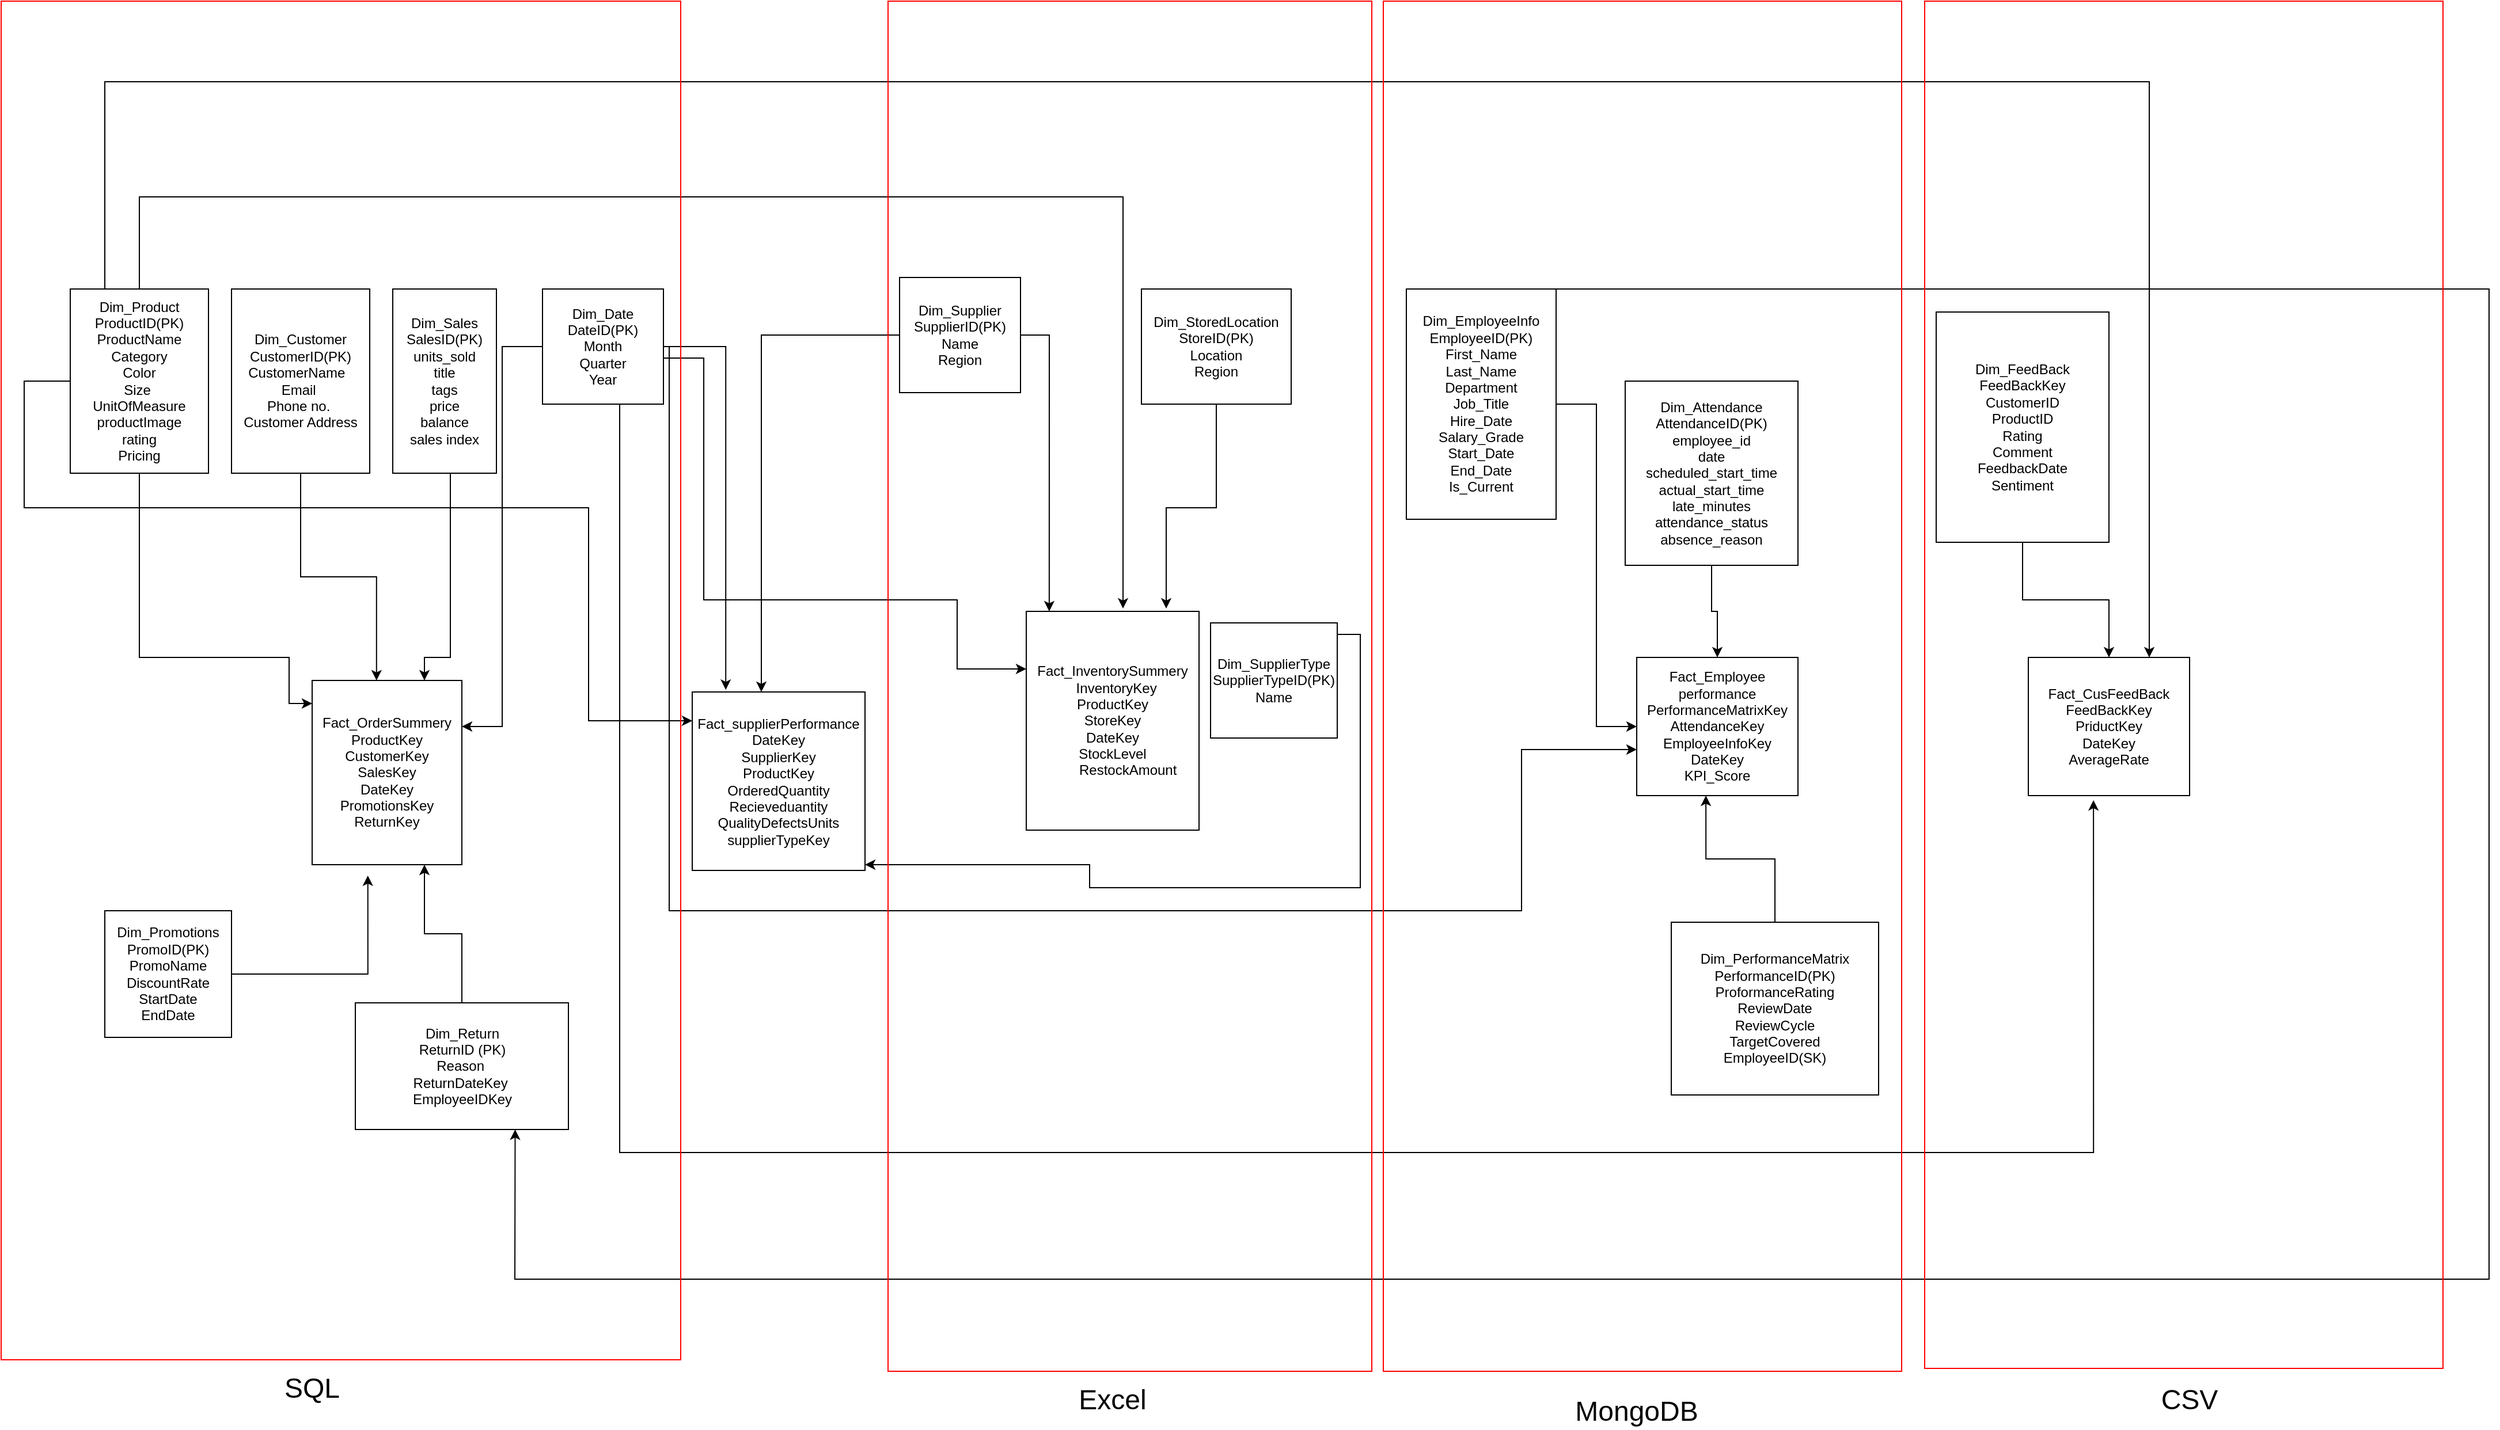 <mxfile version="27.2.0">
  <diagram name="Page-1" id="1VJ7KjKDs_0ZMosXBgvs">
    <mxGraphModel dx="2239" dy="650" grid="1" gridSize="10" guides="1" tooltips="1" connect="1" arrows="1" fold="1" page="1" pageScale="1" pageWidth="850" pageHeight="1100" math="0" shadow="0">
      <root>
        <mxCell id="0" />
        <mxCell id="1" parent="0" />
        <mxCell id="3abnYxzULvc83pKUkviv-35" value="" style="edgeStyle=orthogonalEdgeStyle;rounded=0;orthogonalLoop=1;jettySize=auto;html=1;" parent="1" source="wrTLbTTsH6VFI9BlZv4b-9" target="Nsz1IoEC6ToBLyyu27T0-3" edge="1">
          <mxGeometry relative="1" as="geometry" />
        </mxCell>
        <mxCell id="wrTLbTTsH6VFI9BlZv4b-9" value="Dim_Attendance&lt;div&gt;AttendanceID(PK)&lt;/div&gt;&lt;div&gt;employee_id&lt;/div&gt;&lt;div&gt;date&lt;/div&gt;&lt;div&gt;scheduled_start_time&lt;/div&gt;&lt;div&gt;actual_start_time&lt;/div&gt;&lt;div&gt;late_minutes&lt;/div&gt;&lt;div&gt;attendance_status&lt;/div&gt;&lt;div&gt;absence_reason&lt;/div&gt;" style="whiteSpace=wrap;html=1;align=center;" parent="1" vertex="1">
          <mxGeometry x="1290" y="540" width="150" height="160" as="geometry" />
        </mxCell>
        <mxCell id="3abnYxzULvc83pKUkviv-29" style="edgeStyle=orthogonalEdgeStyle;rounded=0;orthogonalLoop=1;jettySize=auto;html=1;entryX=0;entryY=0.5;entryDx=0;entryDy=0;" parent="1" source="wrTLbTTsH6VFI9BlZv4b-11" target="Nsz1IoEC6ToBLyyu27T0-3" edge="1">
          <mxGeometry relative="1" as="geometry" />
        </mxCell>
        <mxCell id="wrTLbTTsH6VFI9BlZv4b-11" value="Dim_EmployeeInfo&lt;div&gt;&lt;div&gt;EmployeeID(PK)&lt;/div&gt;&lt;div&gt;First_Name&lt;/div&gt;&lt;div&gt;Last_Name&lt;/div&gt;&lt;div&gt;Department&lt;/div&gt;&lt;div&gt;Job_Title&lt;/div&gt;&lt;div&gt;Hire_Date&lt;/div&gt;&lt;div&gt;Salary_Grade&lt;/div&gt;&lt;div&gt;Start_Date&lt;/div&gt;&lt;div&gt;End_Date&lt;/div&gt;&lt;div&gt;Is_Current&lt;/div&gt;&lt;/div&gt;" style="whiteSpace=wrap;html=1;align=center;" parent="1" vertex="1">
          <mxGeometry x="1100" y="460" width="130" height="200" as="geometry" />
        </mxCell>
        <mxCell id="Nsz1IoEC6ToBLyyu27T0-1" value="Fact_OrderSummery&lt;div&gt;ProductKey&lt;/div&gt;&lt;div&gt;CustomerKey&lt;/div&gt;&lt;div&gt;SalesKey&lt;/div&gt;&lt;div&gt;DateKey&lt;/div&gt;&lt;div&gt;PromotionsKey&lt;/div&gt;&lt;div&gt;ReturnKey&lt;/div&gt;" style="whiteSpace=wrap;html=1;align=center;" parent="1" vertex="1">
          <mxGeometry x="150" y="800" width="130" height="160" as="geometry" />
        </mxCell>
        <mxCell id="Nsz1IoEC6ToBLyyu27T0-2" value="Fact_InventorySummery&lt;div&gt;&lt;div&gt;&amp;nbsp; InventoryKey&lt;/div&gt;&lt;div&gt;&lt;span style=&quot;white-space: normal;&quot;&gt;ProductKey&lt;/span&gt;&lt;/div&gt;&lt;div&gt;&lt;span style=&quot;white-space: normal;&quot;&gt;StoreKey&lt;/span&gt;&lt;/div&gt;&lt;div&gt;&lt;span style=&quot;white-space: normal;&quot;&gt;DateKey&lt;/span&gt;&lt;/div&gt;&lt;div&gt;&lt;span style=&quot;white-space: normal;&quot;&gt;StockLevel&lt;/span&gt;&lt;/div&gt;&lt;div&gt;&lt;span style=&quot;white-space: normal;&quot;&gt;&lt;span style=&quot;white-space:pre&quot;&gt;&#x9;&lt;/span&gt;RestockAmount&lt;/span&gt;&lt;/div&gt;&lt;/div&gt;" style="whiteSpace=wrap;html=1;align=center;" parent="1" vertex="1">
          <mxGeometry x="770" y="740" width="150" height="190" as="geometry" />
        </mxCell>
        <mxCell id="Nsz1IoEC6ToBLyyu27T0-3" value="Fact_Employee performance&lt;div&gt;PerformanceMatrixKey&lt;/div&gt;&lt;div&gt;AttendanceKey&lt;/div&gt;&lt;div&gt;EmployeeInfoKey&lt;/div&gt;&lt;div&gt;DateKey&lt;/div&gt;&lt;div&gt;KPI_Score&lt;/div&gt;" style="whiteSpace=wrap;html=1;align=center;" parent="1" vertex="1">
          <mxGeometry x="1300" y="780" width="140" height="120" as="geometry" />
        </mxCell>
        <mxCell id="3abnYxzULvc83pKUkviv-3" style="edgeStyle=orthogonalEdgeStyle;rounded=0;orthogonalLoop=1;jettySize=auto;html=1;exitX=0.5;exitY=1;exitDx=0;exitDy=0;" parent="1" source="3abnYxzULvc83pKUkviv-1" target="Nsz1IoEC6ToBLyyu27T0-1" edge="1">
          <mxGeometry relative="1" as="geometry">
            <Array as="points">
              <mxPoint y="780" />
              <mxPoint x="130" y="780" />
              <mxPoint x="130" y="820" />
            </Array>
          </mxGeometry>
        </mxCell>
        <mxCell id="3abnYxzULvc83pKUkviv-37" style="edgeStyle=orthogonalEdgeStyle;rounded=0;orthogonalLoop=1;jettySize=auto;html=1;" parent="1" source="3abnYxzULvc83pKUkviv-1" target="3abnYxzULvc83pKUkviv-19" edge="1">
          <mxGeometry relative="1" as="geometry">
            <Array as="points">
              <mxPoint x="-100" y="540" />
              <mxPoint x="-100" y="650" />
              <mxPoint x="390" y="650" />
              <mxPoint x="390" y="835" />
            </Array>
          </mxGeometry>
        </mxCell>
        <mxCell id="1DlEPTeBf1zea0rxQoY_-5" style="edgeStyle=orthogonalEdgeStyle;rounded=0;orthogonalLoop=1;jettySize=auto;html=1;entryX=0.75;entryY=0;entryDx=0;entryDy=0;" parent="1" source="3abnYxzULvc83pKUkviv-1" target="1DlEPTeBf1zea0rxQoY_-2" edge="1">
          <mxGeometry relative="1" as="geometry">
            <mxPoint x="-260" y="870" as="targetPoint" />
            <Array as="points">
              <mxPoint x="-30" y="280" />
              <mxPoint x="1745" y="280" />
            </Array>
          </mxGeometry>
        </mxCell>
        <mxCell id="3abnYxzULvc83pKUkviv-1" value="&lt;div&gt;&lt;div&gt;Dim_Product&lt;/div&gt;&lt;div&gt;ProductID(PK)&lt;/div&gt;&lt;div&gt;ProductName&lt;/div&gt;&lt;div&gt;Category&lt;/div&gt;&lt;div&gt;Color&lt;/div&gt;&lt;div&gt;Size&amp;nbsp;&lt;/div&gt;&lt;div&gt;UnitOfMeasure&lt;/div&gt;&lt;/div&gt;&lt;div&gt;productImage&lt;/div&gt;&lt;div&gt;rating&lt;/div&gt;&lt;div&gt;Pricing&lt;/div&gt;" style="whiteSpace=wrap;html=1;align=center;" parent="1" vertex="1">
          <mxGeometry x="-60" y="460" width="120" height="160" as="geometry" />
        </mxCell>
        <mxCell id="3abnYxzULvc83pKUkviv-2" value="&lt;div&gt;&lt;div&gt;Dim_Customer&lt;/div&gt;&lt;div&gt;CustomerID(PK)&lt;/div&gt;&lt;div&gt;CustomerName&amp;nbsp;&amp;nbsp;&lt;/div&gt;&lt;div&gt;Email&amp;nbsp;&lt;/div&gt;&lt;div&gt;Phone no.&amp;nbsp;&lt;/div&gt;&lt;div&gt;Customer Address&lt;/div&gt;&lt;/div&gt;" style="whiteSpace=wrap;html=1;align=center;" parent="1" vertex="1">
          <mxGeometry x="80" y="460" width="120" height="160" as="geometry" />
        </mxCell>
        <mxCell id="3abnYxzULvc83pKUkviv-4" style="edgeStyle=orthogonalEdgeStyle;rounded=0;orthogonalLoop=1;jettySize=auto;html=1;entryX=0.43;entryY=0;entryDx=0;entryDy=0;entryPerimeter=0;" parent="1" source="3abnYxzULvc83pKUkviv-2" target="Nsz1IoEC6ToBLyyu27T0-1" edge="1">
          <mxGeometry relative="1" as="geometry" />
        </mxCell>
        <mxCell id="3abnYxzULvc83pKUkviv-13" value="Dim_Sales&lt;div&gt;SalesID(PK)&lt;br&gt;&lt;div&gt;units_sold&lt;/div&gt;&lt;div&gt;title&lt;/div&gt;&lt;div&gt;tags&lt;/div&gt;&lt;div&gt;price&lt;/div&gt;&lt;div&gt;balance&lt;/div&gt;&lt;div&gt;sales index&lt;/div&gt;&lt;/div&gt;" style="whiteSpace=wrap;html=1;align=center;" parent="1" vertex="1">
          <mxGeometry x="220" y="460" width="90" height="160" as="geometry" />
        </mxCell>
        <mxCell id="3abnYxzULvc83pKUkviv-14" style="edgeStyle=orthogonalEdgeStyle;rounded=0;orthogonalLoop=1;jettySize=auto;html=1;entryX=0.75;entryY=0;entryDx=0;entryDy=0;" parent="1" source="3abnYxzULvc83pKUkviv-13" target="Nsz1IoEC6ToBLyyu27T0-1" edge="1">
          <mxGeometry relative="1" as="geometry">
            <mxPoint x="280" y="780" as="targetPoint" />
            <Array as="points">
              <mxPoint x="270" y="780" />
              <mxPoint x="247" y="780" />
            </Array>
          </mxGeometry>
        </mxCell>
        <mxCell id="3abnYxzULvc83pKUkviv-15" value="Dim_Promotions&lt;div&gt;&lt;div&gt;PromoID(PK)&lt;/div&gt;&lt;div&gt;PromoName&lt;/div&gt;&lt;div&gt;DiscountRate&lt;/div&gt;&lt;div&gt;StartDate&lt;/div&gt;&lt;div&gt;EndDate&lt;/div&gt;&lt;/div&gt;" style="whiteSpace=wrap;html=1;align=center;" parent="1" vertex="1">
          <mxGeometry x="-30" y="1000" width="110" height="110" as="geometry" />
        </mxCell>
        <mxCell id="3abnYxzULvc83pKUkviv-16" style="edgeStyle=orthogonalEdgeStyle;rounded=0;orthogonalLoop=1;jettySize=auto;html=1;entryX=0.372;entryY=1.059;entryDx=0;entryDy=0;entryPerimeter=0;" parent="1" source="3abnYxzULvc83pKUkviv-15" target="Nsz1IoEC6ToBLyyu27T0-1" edge="1">
          <mxGeometry relative="1" as="geometry" />
        </mxCell>
        <mxCell id="3abnYxzULvc83pKUkviv-18" style="edgeStyle=orthogonalEdgeStyle;rounded=0;orthogonalLoop=1;jettySize=auto;html=1;entryX=0.75;entryY=1;entryDx=0;entryDy=0;" parent="1" source="3abnYxzULvc83pKUkviv-17" target="Nsz1IoEC6ToBLyyu27T0-1" edge="1">
          <mxGeometry relative="1" as="geometry" />
        </mxCell>
        <mxCell id="3abnYxzULvc83pKUkviv-17" value="&lt;div&gt;Dim_Return&lt;/div&gt;&lt;div&gt;ReturnID (PK)&lt;/div&gt;&lt;div&gt;Reason&amp;nbsp;&lt;/div&gt;&lt;div&gt;ReturnDateKey&amp;nbsp;&lt;/div&gt;&lt;div&gt;EmployeeIDKey&lt;/div&gt;" style="whiteSpace=wrap;html=1;align=center;" parent="1" vertex="1">
          <mxGeometry x="187.5" y="1080" width="185" height="110" as="geometry" />
        </mxCell>
        <mxCell id="3abnYxzULvc83pKUkviv-19" value="Fact_supplierPerformance&lt;div&gt;DateKey&lt;/div&gt;&lt;div&gt;SupplierKey&lt;/div&gt;&lt;div&gt;ProductKey&lt;/div&gt;&lt;div&gt;OrderedQuantity&lt;/div&gt;&lt;div&gt;Recieveduantity&lt;/div&gt;&lt;div&gt;QualityDefectsUnits&lt;/div&gt;&lt;div&gt;supplierTypeKey&lt;/div&gt;" style="whiteSpace=wrap;html=1;align=center;" parent="1" vertex="1">
          <mxGeometry x="480" y="810" width="150" height="155" as="geometry" />
        </mxCell>
        <mxCell id="3abnYxzULvc83pKUkviv-22" style="edgeStyle=orthogonalEdgeStyle;rounded=0;orthogonalLoop=1;jettySize=auto;html=1;entryX=1;entryY=0.25;entryDx=0;entryDy=0;" parent="1" source="3abnYxzULvc83pKUkviv-20" target="Nsz1IoEC6ToBLyyu27T0-1" edge="1">
          <mxGeometry relative="1" as="geometry" />
        </mxCell>
        <mxCell id="3abnYxzULvc83pKUkviv-26" style="edgeStyle=orthogonalEdgeStyle;rounded=0;orthogonalLoop=1;jettySize=auto;html=1;" parent="1" source="3abnYxzULvc83pKUkviv-20" target="Nsz1IoEC6ToBLyyu27T0-2" edge="1">
          <mxGeometry relative="1" as="geometry">
            <Array as="points">
              <mxPoint x="490" y="520" />
              <mxPoint x="490" y="730" />
              <mxPoint x="710" y="730" />
              <mxPoint x="710" y="790" />
            </Array>
          </mxGeometry>
        </mxCell>
        <mxCell id="3abnYxzULvc83pKUkviv-33" style="edgeStyle=orthogonalEdgeStyle;rounded=0;orthogonalLoop=1;jettySize=auto;html=1;" parent="1" source="3abnYxzULvc83pKUkviv-20" target="Nsz1IoEC6ToBLyyu27T0-3" edge="1">
          <mxGeometry relative="1" as="geometry">
            <Array as="points">
              <mxPoint x="460" y="1000" />
              <mxPoint x="1200" y="1000" />
              <mxPoint x="1200" y="860" />
            </Array>
          </mxGeometry>
        </mxCell>
        <mxCell id="3abnYxzULvc83pKUkviv-20" value="Dim_Date&lt;div&gt;&lt;div&gt;DateID(PK)&lt;/div&gt;&lt;div&gt;&lt;span style=&quot;white-space: normal;&quot;&gt;Month&lt;/span&gt;&lt;/div&gt;&lt;div&gt;&lt;span style=&quot;white-space: normal;&quot;&gt;Quarter&lt;/span&gt;&lt;/div&gt;&lt;div&gt;&lt;span style=&quot;white-space: normal;&quot;&gt;Year&lt;/span&gt;&lt;/div&gt;&lt;/div&gt;" style="whiteSpace=wrap;html=1;align=center;" parent="1" vertex="1">
          <mxGeometry x="350" y="460" width="105" height="100" as="geometry" />
        </mxCell>
        <mxCell id="3abnYxzULvc83pKUkviv-21" style="edgeStyle=orthogonalEdgeStyle;rounded=0;orthogonalLoop=1;jettySize=auto;html=1;entryX=0.56;entryY=-0.013;entryDx=0;entryDy=0;entryPerimeter=0;" parent="1" source="3abnYxzULvc83pKUkviv-1" target="Nsz1IoEC6ToBLyyu27T0-2" edge="1">
          <mxGeometry relative="1" as="geometry">
            <Array as="points">
              <mxPoint y="380" />
              <mxPoint x="854" y="380" />
            </Array>
          </mxGeometry>
        </mxCell>
        <mxCell id="3abnYxzULvc83pKUkviv-23" value="&lt;div&gt;Dim_Supplier&lt;/div&gt;&lt;div&gt;&lt;div&gt;SupplierID(PK)&lt;/div&gt;&lt;div&gt;&lt;span style=&quot;white-space: normal;&quot;&gt;Name&lt;/span&gt;&lt;/div&gt;&lt;div&gt;&lt;span style=&quot;white-space: normal;&quot;&gt;Region&lt;/span&gt;&lt;/div&gt;&lt;/div&gt;" style="whiteSpace=wrap;html=1;align=center;" parent="1" vertex="1">
          <mxGeometry x="660" y="450" width="105" height="100" as="geometry" />
        </mxCell>
        <mxCell id="3abnYxzULvc83pKUkviv-24" style="edgeStyle=orthogonalEdgeStyle;rounded=0;orthogonalLoop=1;jettySize=auto;html=1;entryX=0.133;entryY=0;entryDx=0;entryDy=0;entryPerimeter=0;" parent="1" source="3abnYxzULvc83pKUkviv-23" target="Nsz1IoEC6ToBLyyu27T0-2" edge="1">
          <mxGeometry relative="1" as="geometry" />
        </mxCell>
        <mxCell id="3abnYxzULvc83pKUkviv-25" style="edgeStyle=orthogonalEdgeStyle;rounded=0;orthogonalLoop=1;jettySize=auto;html=1;entryX=0.4;entryY=0;entryDx=0;entryDy=0;entryPerimeter=0;" parent="1" source="3abnYxzULvc83pKUkviv-23" target="3abnYxzULvc83pKUkviv-19" edge="1">
          <mxGeometry relative="1" as="geometry" />
        </mxCell>
        <mxCell id="3abnYxzULvc83pKUkviv-27" value="&lt;div&gt;Dim_StoredLocation&lt;/div&gt;&lt;div&gt;StoreID(PK)&lt;/div&gt;&lt;div&gt;&lt;span style=&quot;white-space: normal;&quot;&gt;Location&lt;/span&gt;&lt;/div&gt;&lt;div&gt;&lt;span style=&quot;white-space: normal;&quot;&gt;Region&lt;/span&gt;&lt;/div&gt;" style="whiteSpace=wrap;html=1;align=center;" parent="1" vertex="1">
          <mxGeometry x="870" y="460" width="130" height="100" as="geometry" />
        </mxCell>
        <mxCell id="3abnYxzULvc83pKUkviv-28" style="edgeStyle=orthogonalEdgeStyle;rounded=0;orthogonalLoop=1;jettySize=auto;html=1;entryX=0.81;entryY=-0.013;entryDx=0;entryDy=0;entryPerimeter=0;" parent="1" source="3abnYxzULvc83pKUkviv-27" target="Nsz1IoEC6ToBLyyu27T0-2" edge="1">
          <mxGeometry relative="1" as="geometry" />
        </mxCell>
        <mxCell id="3abnYxzULvc83pKUkviv-31" value="Dim_PerformanceMatrix&lt;div&gt;PerformanceID(PK)&lt;br&gt;&lt;div&gt;ProformanceRating&lt;/div&gt;&lt;div&gt;ReviewDate&lt;/div&gt;&lt;div&gt;ReviewCycle&lt;/div&gt;&lt;div&gt;TargetCovered&lt;/div&gt;&lt;div&gt;EmployeeID(SK)&lt;/div&gt;&lt;/div&gt;" style="whiteSpace=wrap;html=1;align=center;" parent="1" vertex="1">
          <mxGeometry x="1330" y="1010" width="180" height="150" as="geometry" />
        </mxCell>
        <mxCell id="3abnYxzULvc83pKUkviv-32" style="edgeStyle=orthogonalEdgeStyle;rounded=0;orthogonalLoop=1;jettySize=auto;html=1;entryX=0.429;entryY=1;entryDx=0;entryDy=0;entryPerimeter=0;" parent="1" source="3abnYxzULvc83pKUkviv-31" target="Nsz1IoEC6ToBLyyu27T0-3" edge="1">
          <mxGeometry relative="1" as="geometry" />
        </mxCell>
        <mxCell id="3abnYxzULvc83pKUkviv-40" style="edgeStyle=orthogonalEdgeStyle;rounded=0;orthogonalLoop=1;jettySize=auto;html=1;entryX=0.194;entryY=-0.012;entryDx=0;entryDy=0;entryPerimeter=0;" parent="1" source="3abnYxzULvc83pKUkviv-20" target="3abnYxzULvc83pKUkviv-19" edge="1">
          <mxGeometry relative="1" as="geometry" />
        </mxCell>
        <mxCell id="1DlEPTeBf1zea0rxQoY_-2" value="Fact_CusFeedBack&lt;div&gt;FeedBackKey&lt;/div&gt;&lt;div&gt;PriductKey&lt;/div&gt;&lt;div&gt;DateKey&lt;/div&gt;&lt;div&gt;AverageRate&lt;/div&gt;" style="whiteSpace=wrap;html=1;align=center;" parent="1" vertex="1">
          <mxGeometry x="1640" y="780" width="140" height="120" as="geometry" />
        </mxCell>
        <mxCell id="1DlEPTeBf1zea0rxQoY_-4" style="edgeStyle=orthogonalEdgeStyle;rounded=0;orthogonalLoop=1;jettySize=auto;html=1;entryX=0.5;entryY=0;entryDx=0;entryDy=0;" parent="1" source="1DlEPTeBf1zea0rxQoY_-3" target="1DlEPTeBf1zea0rxQoY_-2" edge="1">
          <mxGeometry relative="1" as="geometry" />
        </mxCell>
        <mxCell id="1DlEPTeBf1zea0rxQoY_-3" value="&lt;div&gt;Dim_FeedBack&lt;/div&gt;&lt;div&gt;FeedBackKey&lt;/div&gt;&lt;div&gt;CustomerID&lt;/div&gt;&lt;div&gt;ProductID&lt;/div&gt;&lt;div&gt;Rating&lt;/div&gt;&lt;div&gt;Comment&lt;/div&gt;&lt;div&gt;FeedbackDate&lt;/div&gt;&lt;div&gt;Sentiment&lt;/div&gt;" style="whiteSpace=wrap;html=1;align=center;" parent="1" vertex="1">
          <mxGeometry x="1560" y="480" width="150" height="200" as="geometry" />
        </mxCell>
        <mxCell id="1DlEPTeBf1zea0rxQoY_-6" style="edgeStyle=orthogonalEdgeStyle;rounded=0;orthogonalLoop=1;jettySize=auto;html=1;entryX=0.404;entryY=1.033;entryDx=0;entryDy=0;entryPerimeter=0;" parent="1" source="3abnYxzULvc83pKUkviv-20" target="1DlEPTeBf1zea0rxQoY_-2" edge="1">
          <mxGeometry relative="1" as="geometry">
            <Array as="points">
              <mxPoint x="417" y="1210" />
              <mxPoint x="1697" y="1210" />
            </Array>
          </mxGeometry>
        </mxCell>
        <mxCell id="4ICp18lcvIGxHicSxw5o-1" value="&lt;div&gt;Dim_SupplierType&lt;/div&gt;&lt;div&gt;&lt;div&gt;SupplierTypeID(PK)&lt;/div&gt;&lt;/div&gt;&lt;div&gt;Name&lt;/div&gt;" style="whiteSpace=wrap;html=1;align=center;" parent="1" vertex="1">
          <mxGeometry x="930" y="750" width="110" height="100" as="geometry" />
        </mxCell>
        <mxCell id="4ICp18lcvIGxHicSxw5o-2" style="edgeStyle=orthogonalEdgeStyle;rounded=0;orthogonalLoop=1;jettySize=auto;html=1;" parent="1" source="4ICp18lcvIGxHicSxw5o-1" target="3abnYxzULvc83pKUkviv-19" edge="1">
          <mxGeometry relative="1" as="geometry">
            <Array as="points">
              <mxPoint x="1060" y="760" />
              <mxPoint x="1060" y="980" />
              <mxPoint x="825" y="980" />
              <mxPoint x="825" y="960" />
            </Array>
          </mxGeometry>
        </mxCell>
        <mxCell id="6RMni56ttawG6uvNeTiY-2" value="" style="endArrow=classic;html=1;rounded=0;exitX=1;exitY=0;exitDx=0;exitDy=0;entryX=0.75;entryY=1;entryDx=0;entryDy=0;" parent="1" source="wrTLbTTsH6VFI9BlZv4b-11" target="3abnYxzULvc83pKUkviv-17" edge="1">
          <mxGeometry width="50" height="50" relative="1" as="geometry">
            <mxPoint x="1090" y="1450" as="sourcePoint" />
            <mxPoint x="320" y="1320" as="targetPoint" />
            <Array as="points">
              <mxPoint x="2040" y="460" />
              <mxPoint x="2040" y="1320" />
              <mxPoint x="326" y="1320" />
            </Array>
          </mxGeometry>
        </mxCell>
        <mxCell id="6RMni56ttawG6uvNeTiY-4" value="" style="rounded=0;whiteSpace=wrap;html=1;fillColor=none;strokeColor=#FF0000;" parent="1" vertex="1">
          <mxGeometry x="1080" y="210" width="450" height="1190" as="geometry" />
        </mxCell>
        <mxCell id="6RMni56ttawG6uvNeTiY-5" value="" style="rounded=0;whiteSpace=wrap;html=1;fillColor=none;strokeColor=#FF0000;" parent="1" vertex="1">
          <mxGeometry x="1550" y="210" width="450" height="1187.5" as="geometry" />
        </mxCell>
        <mxCell id="6RMni56ttawG6uvNeTiY-6" value="" style="rounded=0;whiteSpace=wrap;html=1;fillColor=none;strokeColor=#FF0000;" parent="1" vertex="1">
          <mxGeometry x="650" y="210" width="420" height="1190" as="geometry" />
        </mxCell>
        <mxCell id="6RMni56ttawG6uvNeTiY-7" value="" style="rounded=0;whiteSpace=wrap;html=1;fillColor=none;strokeColor=#FF0000;" parent="1" vertex="1">
          <mxGeometry x="-120" y="210" width="590" height="1180" as="geometry" />
        </mxCell>
        <mxCell id="6RMni56ttawG6uvNeTiY-8" value="&lt;font style=&quot;font-size: 24px;&quot;&gt;SQL&lt;/font&gt;" style="text;html=1;align=center;verticalAlign=middle;whiteSpace=wrap;rounded=0;" parent="1" vertex="1">
          <mxGeometry x="120" y="1400" width="60" height="30" as="geometry" />
        </mxCell>
        <mxCell id="6RMni56ttawG6uvNeTiY-9" value="&lt;font style=&quot;font-size: 24px;&quot;&gt;Excel&lt;/font&gt;" style="text;html=1;align=center;verticalAlign=middle;whiteSpace=wrap;rounded=0;" parent="1" vertex="1">
          <mxGeometry x="815" y="1410" width="60" height="30" as="geometry" />
        </mxCell>
        <mxCell id="6RMni56ttawG6uvNeTiY-10" value="&lt;font style=&quot;font-size: 24px;&quot;&gt;MongoDB&lt;/font&gt;" style="text;html=1;align=center;verticalAlign=middle;whiteSpace=wrap;rounded=0;" parent="1" vertex="1">
          <mxGeometry x="1270" y="1420" width="60" height="30" as="geometry" />
        </mxCell>
        <mxCell id="6RMni56ttawG6uvNeTiY-11" value="&lt;font style=&quot;font-size: 24px;&quot;&gt;CSV&lt;/font&gt;" style="text;html=1;align=center;verticalAlign=middle;whiteSpace=wrap;rounded=0;" parent="1" vertex="1">
          <mxGeometry x="1750" y="1410" width="60" height="30" as="geometry" />
        </mxCell>
      </root>
    </mxGraphModel>
  </diagram>
</mxfile>
